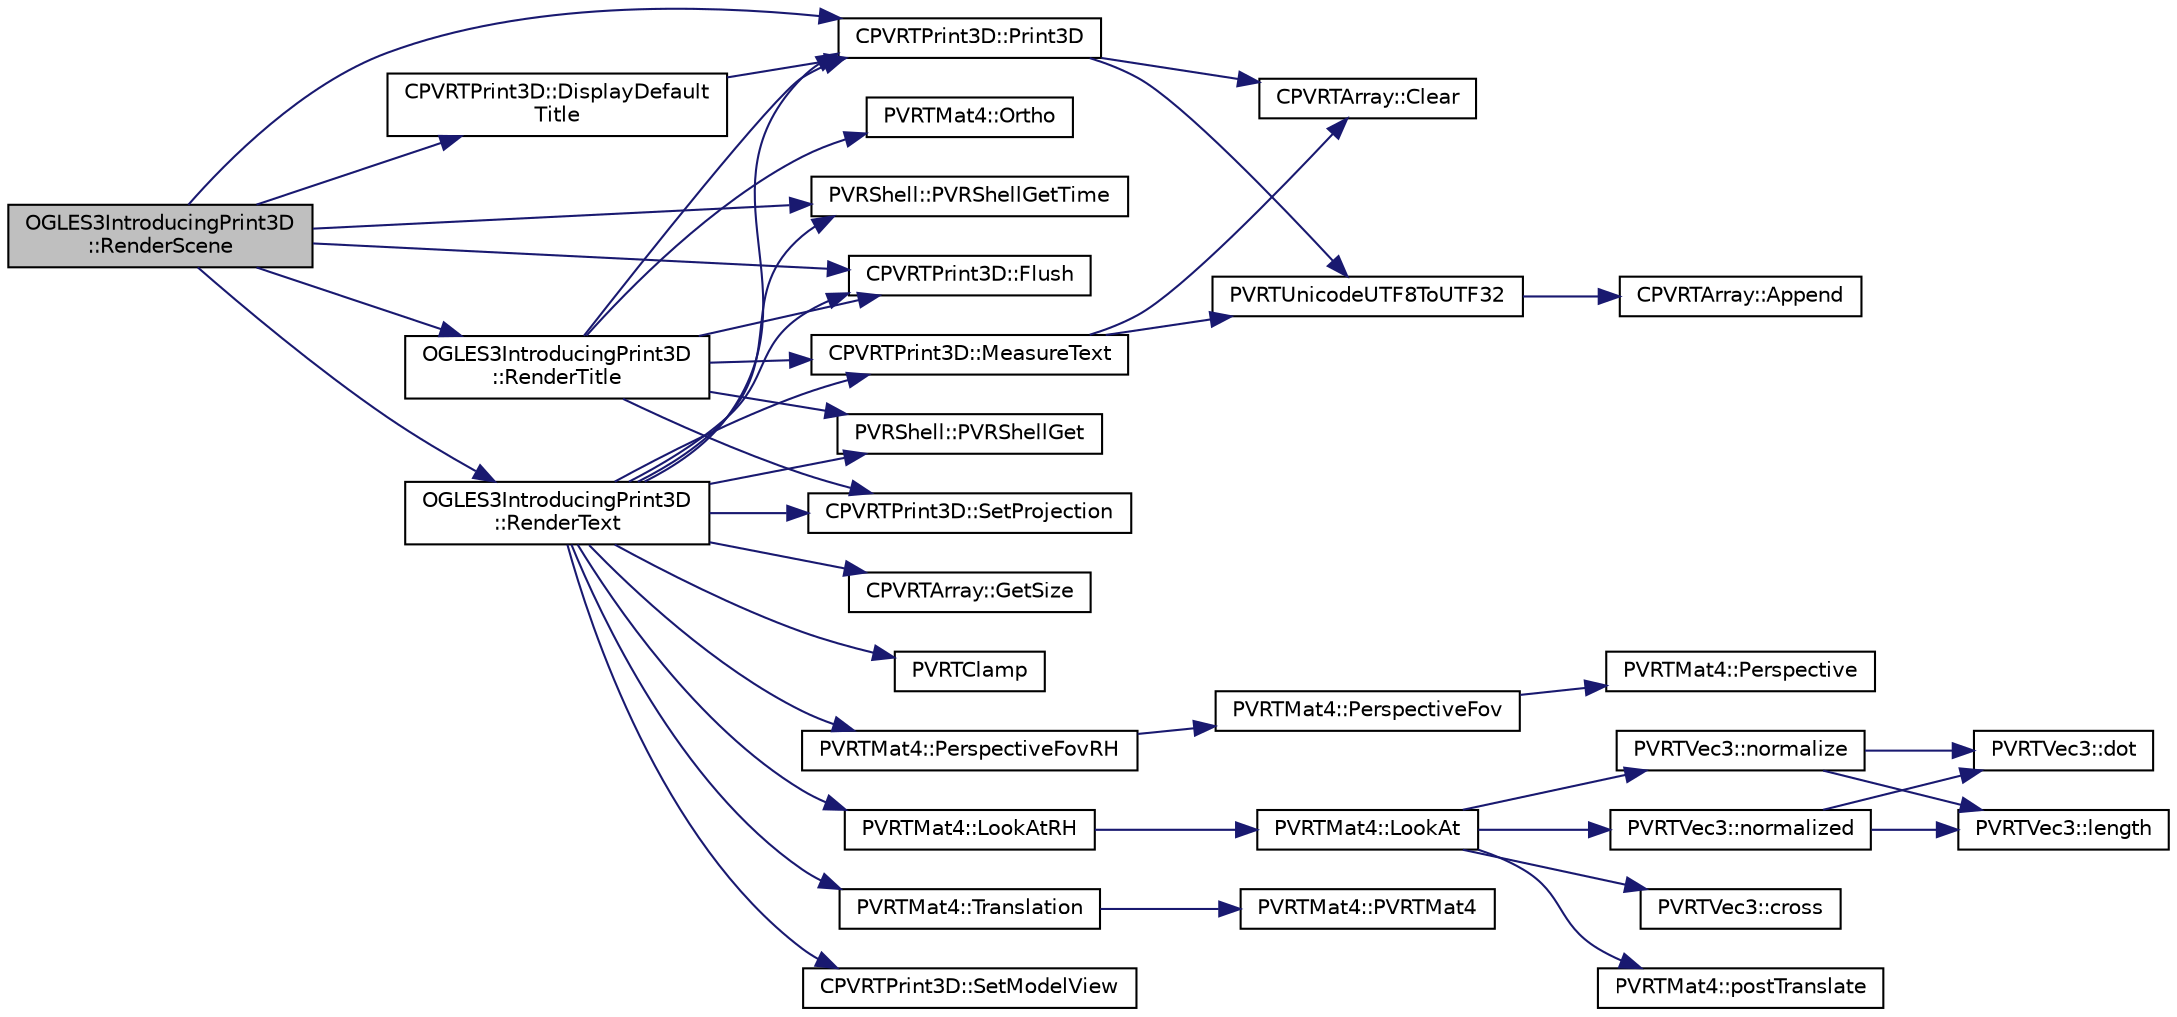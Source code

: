 digraph "OGLES3IntroducingPrint3D::RenderScene"
{
  edge [fontname="Helvetica",fontsize="10",labelfontname="Helvetica",labelfontsize="10"];
  node [fontname="Helvetica",fontsize="10",shape=record];
  rankdir="LR";
  Node1 [label="OGLES3IntroducingPrint3D\l::RenderScene",height=0.2,width=0.4,color="black", fillcolor="grey75", style="filled", fontcolor="black"];
  Node1 -> Node2 [color="midnightblue",fontsize="10",style="solid"];
  Node2 [label="PVRShell::PVRShellGetTime",height=0.2,width=0.4,color="black", fillcolor="white", style="filled",URL="$class_p_v_r_shell.html#a62b50b284b42c0f9e037855a14d64bfe",tooltip="The number itself should be considered meaningless; an application should use this function to determ..."];
  Node1 -> Node3 [color="midnightblue",fontsize="10",style="solid"];
  Node3 [label="OGLES3IntroducingPrint3D\l::RenderTitle",height=0.2,width=0.4,color="black", fillcolor="white", style="filled",URL="$class_o_g_l_e_s3_introducing_print3_d.html#a0e04f8d21d0f35b4e36b2f096a87d3fa"];
  Node3 -> Node4 [color="midnightblue",fontsize="10",style="solid"];
  Node4 [label="PVRShell::PVRShellGet",height=0.2,width=0.4,color="black", fillcolor="white", style="filled",URL="$class_p_v_r_shell.html#ad58b00376cdae7a8aeea41fc17367bfd",tooltip="This function is used to get parameters from the PVRShell. It can be called from anywhere in the prog..."];
  Node3 -> Node5 [color="midnightblue",fontsize="10",style="solid"];
  Node5 [label="PVRTMat4::Ortho",height=0.2,width=0.4,color="black", fillcolor="white", style="filled",URL="$struct_p_v_r_t_mat4.html#a37c75ef39deda650899a195b90b36883",tooltip="Translates the matrix from the passed parameters. "];
  Node3 -> Node6 [color="midnightblue",fontsize="10",style="solid"];
  Node6 [label="CPVRTPrint3D::SetProjection",height=0.2,width=0.4,color="black", fillcolor="white", style="filled",URL="$class_c_p_v_r_t_print3_d.html#ab40a04460c358803df8f03437ff5da84",tooltip="Sets the projection matrix for the proceeding flush(). "];
  Node3 -> Node7 [color="midnightblue",fontsize="10",style="solid"];
  Node7 [label="CPVRTPrint3D::MeasureText",height=0.2,width=0.4,color="black", fillcolor="white", style="filled",URL="$class_c_p_v_r_t_print3_d.html#aaba0e9b4cd00538e8592b7aeb1c64312",tooltip="Returns the size of a string in pixels. "];
  Node7 -> Node8 [color="midnightblue",fontsize="10",style="solid"];
  Node8 [label="CPVRTArray::Clear",height=0.2,width=0.4,color="black", fillcolor="white", style="filled",URL="$class_c_p_v_r_t_array.html#ad1e3c37b05d484c9e5598899d6611440",tooltip="Clears the array. "];
  Node7 -> Node9 [color="midnightblue",fontsize="10",style="solid"];
  Node9 [label="PVRTUnicodeUTF8ToUTF32",height=0.2,width=0.4,color="black", fillcolor="white", style="filled",URL="$_p_v_r_t_unicode_8h.html#a54150f433be76ed547efa36329d48341",tooltip="Decodes a UTF8-encoded string in to Unicode code points (UTF32). If pUTF8 is not null terminated..."];
  Node9 -> Node10 [color="midnightblue",fontsize="10",style="solid"];
  Node10 [label="CPVRTArray::Append",height=0.2,width=0.4,color="black", fillcolor="white", style="filled",URL="$class_c_p_v_r_t_array.html#a1af5aeb05badf2783dbc7ec5b98cead2",tooltip="Appends an element to the end of the array, expanding it if necessary. "];
  Node3 -> Node11 [color="midnightblue",fontsize="10",style="solid"];
  Node11 [label="CPVRTPrint3D::Print3D",height=0.2,width=0.4,color="black", fillcolor="white", style="filled",URL="$class_c_p_v_r_t_print3_d.html#afd98a5ba4e3f9183ceb615566a64f843",tooltip="Display 3D text on screen. CPVRTPrint3D::SetTextures(...) must have been called beforehand. This function accepts formatting in the printf way. "];
  Node11 -> Node8 [color="midnightblue",fontsize="10",style="solid"];
  Node11 -> Node9 [color="midnightblue",fontsize="10",style="solid"];
  Node3 -> Node12 [color="midnightblue",fontsize="10",style="solid"];
  Node12 [label="CPVRTPrint3D::Flush",height=0.2,width=0.4,color="black", fillcolor="white", style="filled",URL="$class_c_p_v_r_t_print3_d.html#ad7d1d707351cc84ec0614487e4acc6b1",tooltip="Flushes all the print text commands. "];
  Node1 -> Node13 [color="midnightblue",fontsize="10",style="solid"];
  Node13 [label="OGLES3IntroducingPrint3D\l::RenderText",height=0.2,width=0.4,color="black", fillcolor="white", style="filled",URL="$class_o_g_l_e_s3_introducing_print3_d.html#aaa06f89184fab1d820971dba0ee45076"];
  Node13 -> Node4 [color="midnightblue",fontsize="10",style="solid"];
  Node13 -> Node2 [color="midnightblue",fontsize="10",style="solid"];
  Node13 -> Node14 [color="midnightblue",fontsize="10",style="solid"];
  Node14 [label="PVRTMat4::PerspectiveFovRH",height=0.2,width=0.4,color="black", fillcolor="white", style="filled",URL="$struct_p_v_r_t_mat4.html#a614e5b42b69d123e1969e33ad8ae0e81",tooltip="Create a perspective matrix for a right hand coordinate system. "];
  Node14 -> Node15 [color="midnightblue",fontsize="10",style="solid"];
  Node15 [label="PVRTMat4::PerspectiveFov",height=0.2,width=0.4,color="black", fillcolor="white", style="filled",URL="$struct_p_v_r_t_mat4.html#a9e6ccece8c34673154a72f993d10529b",tooltip="Perspective calculation where field of view is used instead of near plane dimensions. "];
  Node15 -> Node16 [color="midnightblue",fontsize="10",style="solid"];
  Node16 [label="PVRTMat4::Perspective",height=0.2,width=0.4,color="black", fillcolor="white", style="filled",URL="$struct_p_v_r_t_mat4.html#af03e5074ed794e142237cd9452f0e054",tooltip="Create a perspective matrix. "];
  Node13 -> Node17 [color="midnightblue",fontsize="10",style="solid"];
  Node17 [label="PVRTMat4::LookAtRH",height=0.2,width=0.4,color="black", fillcolor="white", style="filled",URL="$struct_p_v_r_t_mat4.html#a2c91f861b78d38e0f9ea3c6728a0b03a",tooltip="Create a look-at view matrix for a right hand coordinate system. "];
  Node17 -> Node18 [color="midnightblue",fontsize="10",style="solid"];
  Node18 [label="PVRTMat4::LookAt",height=0.2,width=0.4,color="black", fillcolor="white", style="filled",URL="$struct_p_v_r_t_mat4.html#a499e05ac090b56a6c9478b254d68cab5",tooltip="Create a look-at view matrix. "];
  Node18 -> Node19 [color="midnightblue",fontsize="10",style="solid"];
  Node19 [label="PVRTVec3::normalize",height=0.2,width=0.4,color="black", fillcolor="white", style="filled",URL="$struct_p_v_r_t_vec3.html#a18fbcf5025ed7c64bb00ba27f94302a4",tooltip="normalizes the vector "];
  Node19 -> Node20 [color="midnightblue",fontsize="10",style="solid"];
  Node20 [label="PVRTVec3::dot",height=0.2,width=0.4,color="black", fillcolor="white", style="filled",URL="$struct_p_v_r_t_vec3.html#af9156c21175c3f3b04fb11295f336623",tooltip="calculate the scalar product of two PVRTVec3s "];
  Node19 -> Node21 [color="midnightblue",fontsize="10",style="solid"];
  Node21 [label="PVRTVec3::length",height=0.2,width=0.4,color="black", fillcolor="white", style="filled",URL="$struct_p_v_r_t_vec3.html#aa2c1f573d504ea9ebe52d112cfd91222",tooltip="calculates the magnitude of the vector "];
  Node18 -> Node22 [color="midnightblue",fontsize="10",style="solid"];
  Node22 [label="PVRTVec3::cross",height=0.2,width=0.4,color="black", fillcolor="white", style="filled",URL="$struct_p_v_r_t_vec3.html#ae5c0781b20ea9945ba92567e77782b92",tooltip="calculate the cross product of two PVRTVec3s "];
  Node18 -> Node23 [color="midnightblue",fontsize="10",style="solid"];
  Node23 [label="PVRTVec3::normalized",height=0.2,width=0.4,color="black", fillcolor="white", style="filled",URL="$struct_p_v_r_t_vec3.html#ac5c54e180c246587037d2f7fa2c4d12d",tooltip="returns a normalized vector of the same direction as this vector "];
  Node23 -> Node20 [color="midnightblue",fontsize="10",style="solid"];
  Node23 -> Node21 [color="midnightblue",fontsize="10",style="solid"];
  Node18 -> Node24 [color="midnightblue",fontsize="10",style="solid"];
  Node24 [label="PVRTMat4::postTranslate",height=0.2,width=0.4,color="black", fillcolor="white", style="filled",URL="$struct_p_v_r_t_mat4.html#a53a4cffcb0692d8c7d8bc180d8235a8d",tooltip="Alters the translation component of the transformation matrix. "];
  Node13 -> Node25 [color="midnightblue",fontsize="10",style="solid"];
  Node25 [label="PVRTMat4::Translation",height=0.2,width=0.4,color="black", fillcolor="white", style="filled",URL="$struct_p_v_r_t_mat4.html#ac8394275725110b7ad5f14d05fd4d1fe",tooltip="Calculates a 4x4 matrix corresponding to a transformation of tx, ty and tz distance in each axis..."];
  Node25 -> Node26 [color="midnightblue",fontsize="10",style="solid"];
  Node26 [label="PVRTMat4::PVRTMat4",height=0.2,width=0.4,color="black", fillcolor="white", style="filled",URL="$struct_p_v_r_t_mat4.html#a92e508e35266fed4b96b2e26249ecb06",tooltip="Blank constructor. "];
  Node13 -> Node6 [color="midnightblue",fontsize="10",style="solid"];
  Node13 -> Node27 [color="midnightblue",fontsize="10",style="solid"];
  Node27 [label="CPVRTPrint3D::SetModelView",height=0.2,width=0.4,color="black", fillcolor="white", style="filled",URL="$class_c_p_v_r_t_print3_d.html#a02b27a8b2c6c46baf330365817d76c94",tooltip="Sets the model view matrix for the proceeding flush(). "];
  Node13 -> Node28 [color="midnightblue",fontsize="10",style="solid"];
  Node28 [label="CPVRTArray::GetSize",height=0.2,width=0.4,color="black", fillcolor="white", style="filled",URL="$class_c_p_v_r_t_array.html#a7f441650618876cd84adaad282a83ac1",tooltip="Gives current size of array/number of elements. "];
  Node13 -> Node29 [color="midnightblue",fontsize="10",style="solid"];
  Node29 [label="PVRTClamp",height=0.2,width=0.4,color="black", fillcolor="white", style="filled",URL="$_p_v_r_t_global_8h.html#a497f72109a613b9c832ffec55de43320",tooltip="A clamp template function that clamps val between min and max. "];
  Node13 -> Node7 [color="midnightblue",fontsize="10",style="solid"];
  Node13 -> Node11 [color="midnightblue",fontsize="10",style="solid"];
  Node13 -> Node12 [color="midnightblue",fontsize="10",style="solid"];
  Node1 -> Node11 [color="midnightblue",fontsize="10",style="solid"];
  Node1 -> Node12 [color="midnightblue",fontsize="10",style="solid"];
  Node1 -> Node30 [color="midnightblue",fontsize="10",style="solid"];
  Node30 [label="CPVRTPrint3D::DisplayDefault\lTitle",height=0.2,width=0.4,color="black", fillcolor="white", style="filled",URL="$class_c_p_v_r_t_print3_d.html#a2bccb1ef64d69a433696094987799d79",tooltip="Creates a default title with predefined position and colours. It displays as well company logos when ..."];
  Node30 -> Node11 [color="midnightblue",fontsize="10",style="solid"];
}
